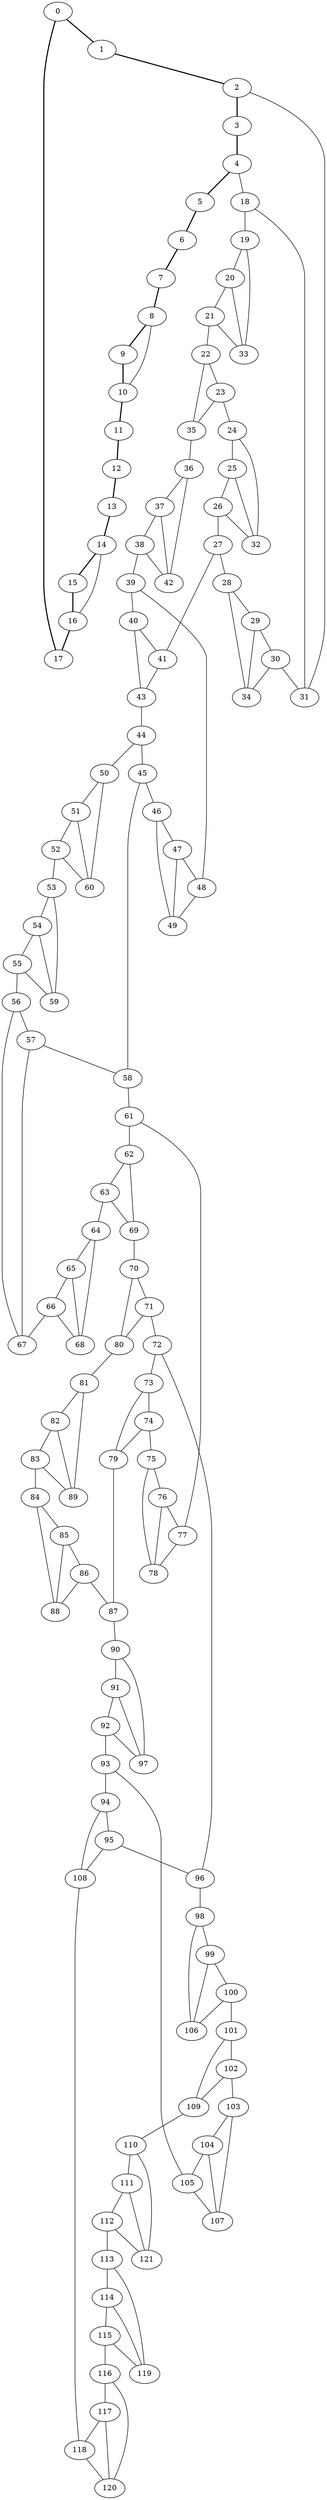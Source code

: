 //Inside of this graph isn't 3-connected
graph G {
0 [ pos = " 30.50,0.00!" ];
0 -- 1[style=bold];
0 -- 17[style=bold];
1 [ pos = " 28.66,10.43!" ];
1 -- 2[style=bold];
2 [ pos = " 23.36,19.61!" ];
2 -- 3[style=bold];
2 -- 31;
3 [ pos = " 15.25,26.41!" ];
3 -- 4[style=bold];
4 [ pos = " 5.30,30.04!" ];
4 -- 5[style=bold];
4 -- 18;
5 [ pos = " -5.30,30.04!" ];
5 -- 6[style=bold];
6 [ pos = " -15.25,26.41!" ];
6 -- 7[style=bold];
7 [ pos = " -23.36,19.61!" ];
7 -- 8[style=bold];
8 [ pos = " -28.66,10.43!" ];
8 -- 9[style=bold];
8 -- 10;
9 [ pos = " -30.50,0.00!" ];
9 -- 10[style=bold];
10 [ pos = " -28.66,-10.43!" ];
10 -- 11[style=bold];
11 [ pos = " -23.36,-19.61!" ];
11 -- 12[style=bold];
12 [ pos = " -15.25,-26.41!" ];
12 -- 13[style=bold];
13 [ pos = " -5.30,-30.04!" ];
13 -- 14[style=bold];
14 [ pos = " 5.30,-30.04!" ];
14 -- 15[style=bold];
14 -- 16;
15 [ pos = " 15.25,-26.41!" ];
15 -- 16[style=bold];
16 [ pos = " 23.36,-19.61!" ];
16 -- 17[style=bold];
17 [ pos = " 28.66,-10.43!" ];
18 -- 19;
18 -- 31;
19 -- 20;
19 -- 33;
20 -- 21;
20 -- 33;
21 -- 22;
21 -- 33;
22 -- 23;
22 -- 35;
23 -- 24;
23 -- 35;
24 -- 25;
24 -- 32;
25 -- 26;
25 -- 32;
26 -- 27;
26 -- 32;
27 -- 28;
27 -- 41;
28 -- 29;
28 -- 34;
29 -- 30;
29 -- 34;
30 -- 31;
30 -- 34;
35 -- 36;
36 -- 37;
36 -- 42;
37 -- 38;
37 -- 42;
38 -- 39;
38 -- 42;
39 -- 40;
39 -- 48;
40 -- 41;
40 -- 43;
41 -- 43;
43 -- 44;
44 -- 45;
44 -- 50;
45 -- 46;
45 -- 58;
46 -- 47;
46 -- 49;
47 -- 48;
47 -- 49;
48 -- 49;
50 -- 51;
50 -- 60;
51 -- 52;
51 -- 60;
52 -- 53;
52 -- 60;
53 -- 54;
53 -- 59;
54 -- 55;
54 -- 59;
55 -- 56;
55 -- 59;
56 -- 57;
56 -- 67;
57 -- 58;
57 -- 67;
58 -- 61;
61 -- 62;
61 -- 77;
62 -- 63;
62 -- 69;
63 -- 64;
63 -- 69;
64 -- 65;
64 -- 68;
65 -- 66;
65 -- 68;
66 -- 67;
66 -- 68;
69 -- 70;
70 -- 71;
70 -- 80;
71 -- 72;
71 -- 80;
72 -- 73;
72 -- 96;
73 -- 74;
73 -- 79;
74 -- 75;
74 -- 79;
75 -- 76;
75 -- 78;
76 -- 77;
76 -- 78;
77 -- 78;
79 -- 87;
80 -- 81;
81 -- 82;
81 -- 89;
82 -- 83;
82 -- 89;
83 -- 84;
83 -- 89;
84 -- 85;
84 -- 88;
85 -- 86;
85 -- 88;
86 -- 87;
86 -- 88;
87 -- 90;
90 -- 91;
90 -- 97;
91 -- 92;
91 -- 97;
92 -- 93;
92 -- 97;
93 -- 94;
93 -- 105;
94 -- 95;
94 -- 108;
95 -- 96;
95 -- 108;
96 -- 98;
98 -- 99;
98 -- 106;
99 -- 100;
99 -- 106;
100 -- 101;
100 -- 106;
101 -- 102;
101 -- 109;
102 -- 103;
102 -- 109;
103 -- 104;
103 -- 107;
104 -- 105;
104 -- 107;
105 -- 107;
108 -- 118;
109 -- 110;
110 -- 111;
110 -- 121;
111 -- 112;
111 -- 121;
112 -- 113;
112 -- 121;
113 -- 114;
113 -- 119;
114 -- 115;
114 -- 119;
115 -- 116;
115 -- 119;
116 -- 117;
116 -- 120;
117 -- 118;
117 -- 120;
118 -- 120;
}
